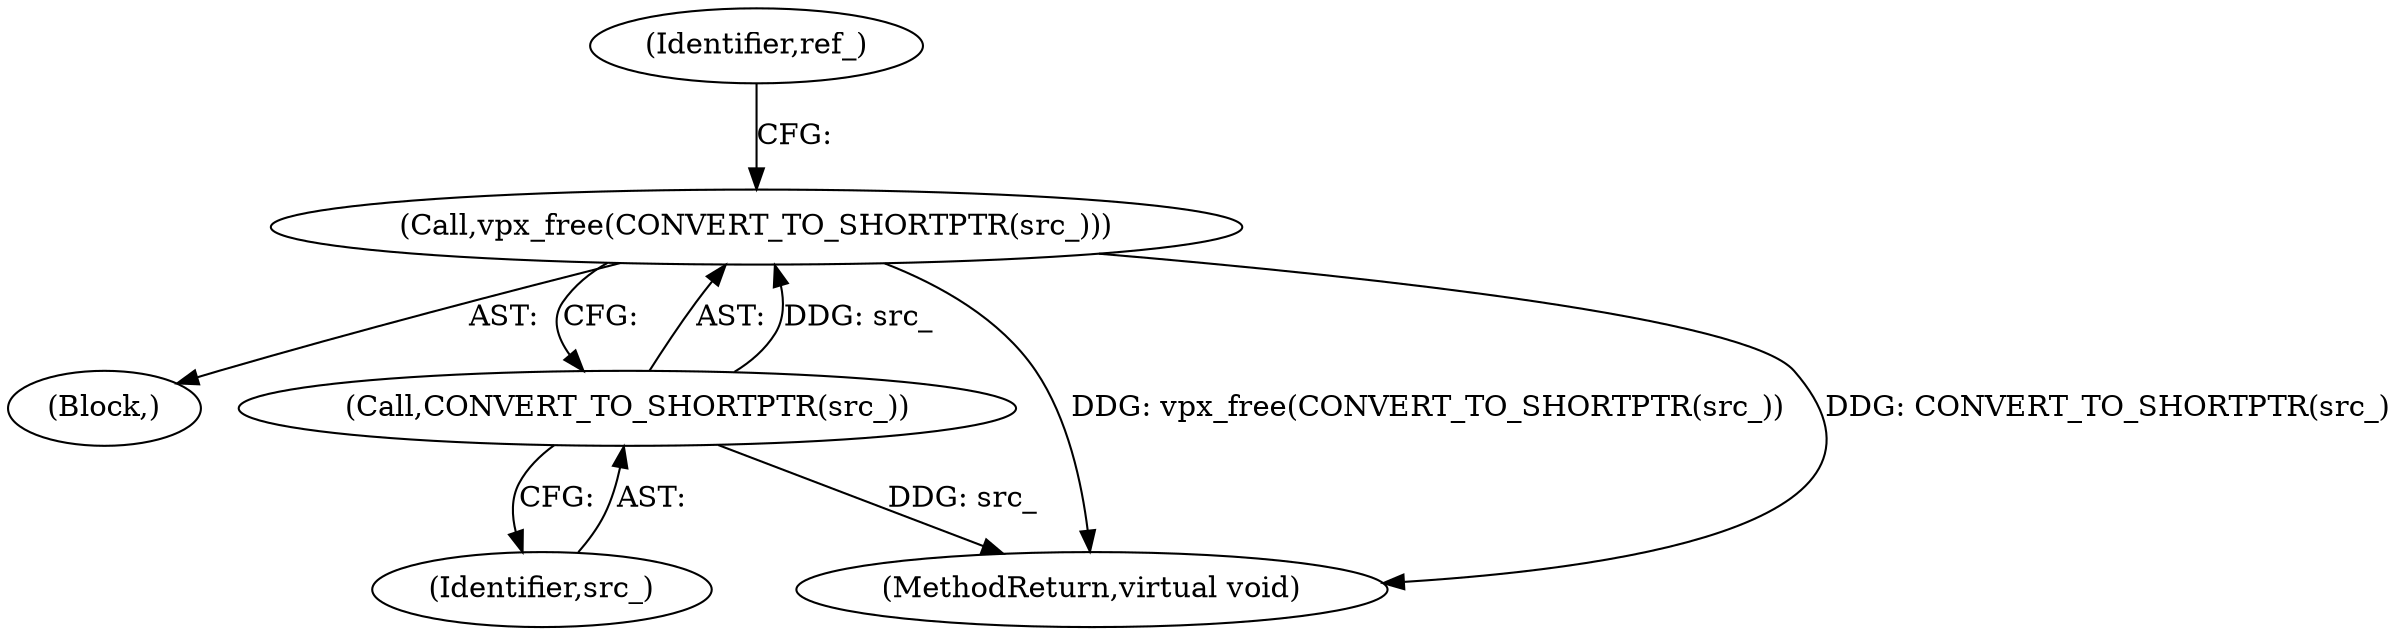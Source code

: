 digraph "0_Android_5a9753fca56f0eeb9f61e342b2fccffc364f9426_116@API" {
"1000112" [label="(Call,vpx_free(CONVERT_TO_SHORTPTR(src_)))"];
"1000113" [label="(Call,CONVERT_TO_SHORTPTR(src_))"];
"1000113" [label="(Call,CONVERT_TO_SHORTPTR(src_))"];
"1000116" [label="(Identifier,ref_)"];
"1000114" [label="(Identifier,src_)"];
"1000112" [label="(Call,vpx_free(CONVERT_TO_SHORTPTR(src_)))"];
"1000111" [label="(Block,)"];
"1000118" [label="(MethodReturn,virtual void)"];
"1000112" -> "1000111"  [label="AST: "];
"1000112" -> "1000113"  [label="CFG: "];
"1000113" -> "1000112"  [label="AST: "];
"1000116" -> "1000112"  [label="CFG: "];
"1000112" -> "1000118"  [label="DDG: vpx_free(CONVERT_TO_SHORTPTR(src_))"];
"1000112" -> "1000118"  [label="DDG: CONVERT_TO_SHORTPTR(src_)"];
"1000113" -> "1000112"  [label="DDG: src_"];
"1000113" -> "1000114"  [label="CFG: "];
"1000114" -> "1000113"  [label="AST: "];
"1000113" -> "1000118"  [label="DDG: src_"];
}
